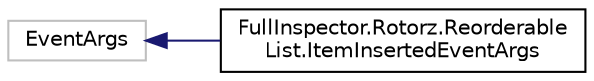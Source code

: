 digraph "Graphical Class Hierarchy"
{
  edge [fontname="Helvetica",fontsize="10",labelfontname="Helvetica",labelfontsize="10"];
  node [fontname="Helvetica",fontsize="10",shape=record];
  rankdir="LR";
  Node1 [label="EventArgs",height=0.2,width=0.4,color="grey75", fillcolor="white", style="filled"];
  Node1 -> Node2 [dir="back",color="midnightblue",fontsize="10",style="solid",fontname="Helvetica"];
  Node2 [label="FullInspector.Rotorz.Reorderable\lList.ItemInsertedEventArgs",height=0.2,width=0.4,color="black", fillcolor="white", style="filled",URL="$class_full_inspector_1_1_rotorz_1_1_reorderable_list_1_1_item_inserted_event_args.html",tooltip="Arguments which are passed to ItemInsertedEventHandler. "];
}
